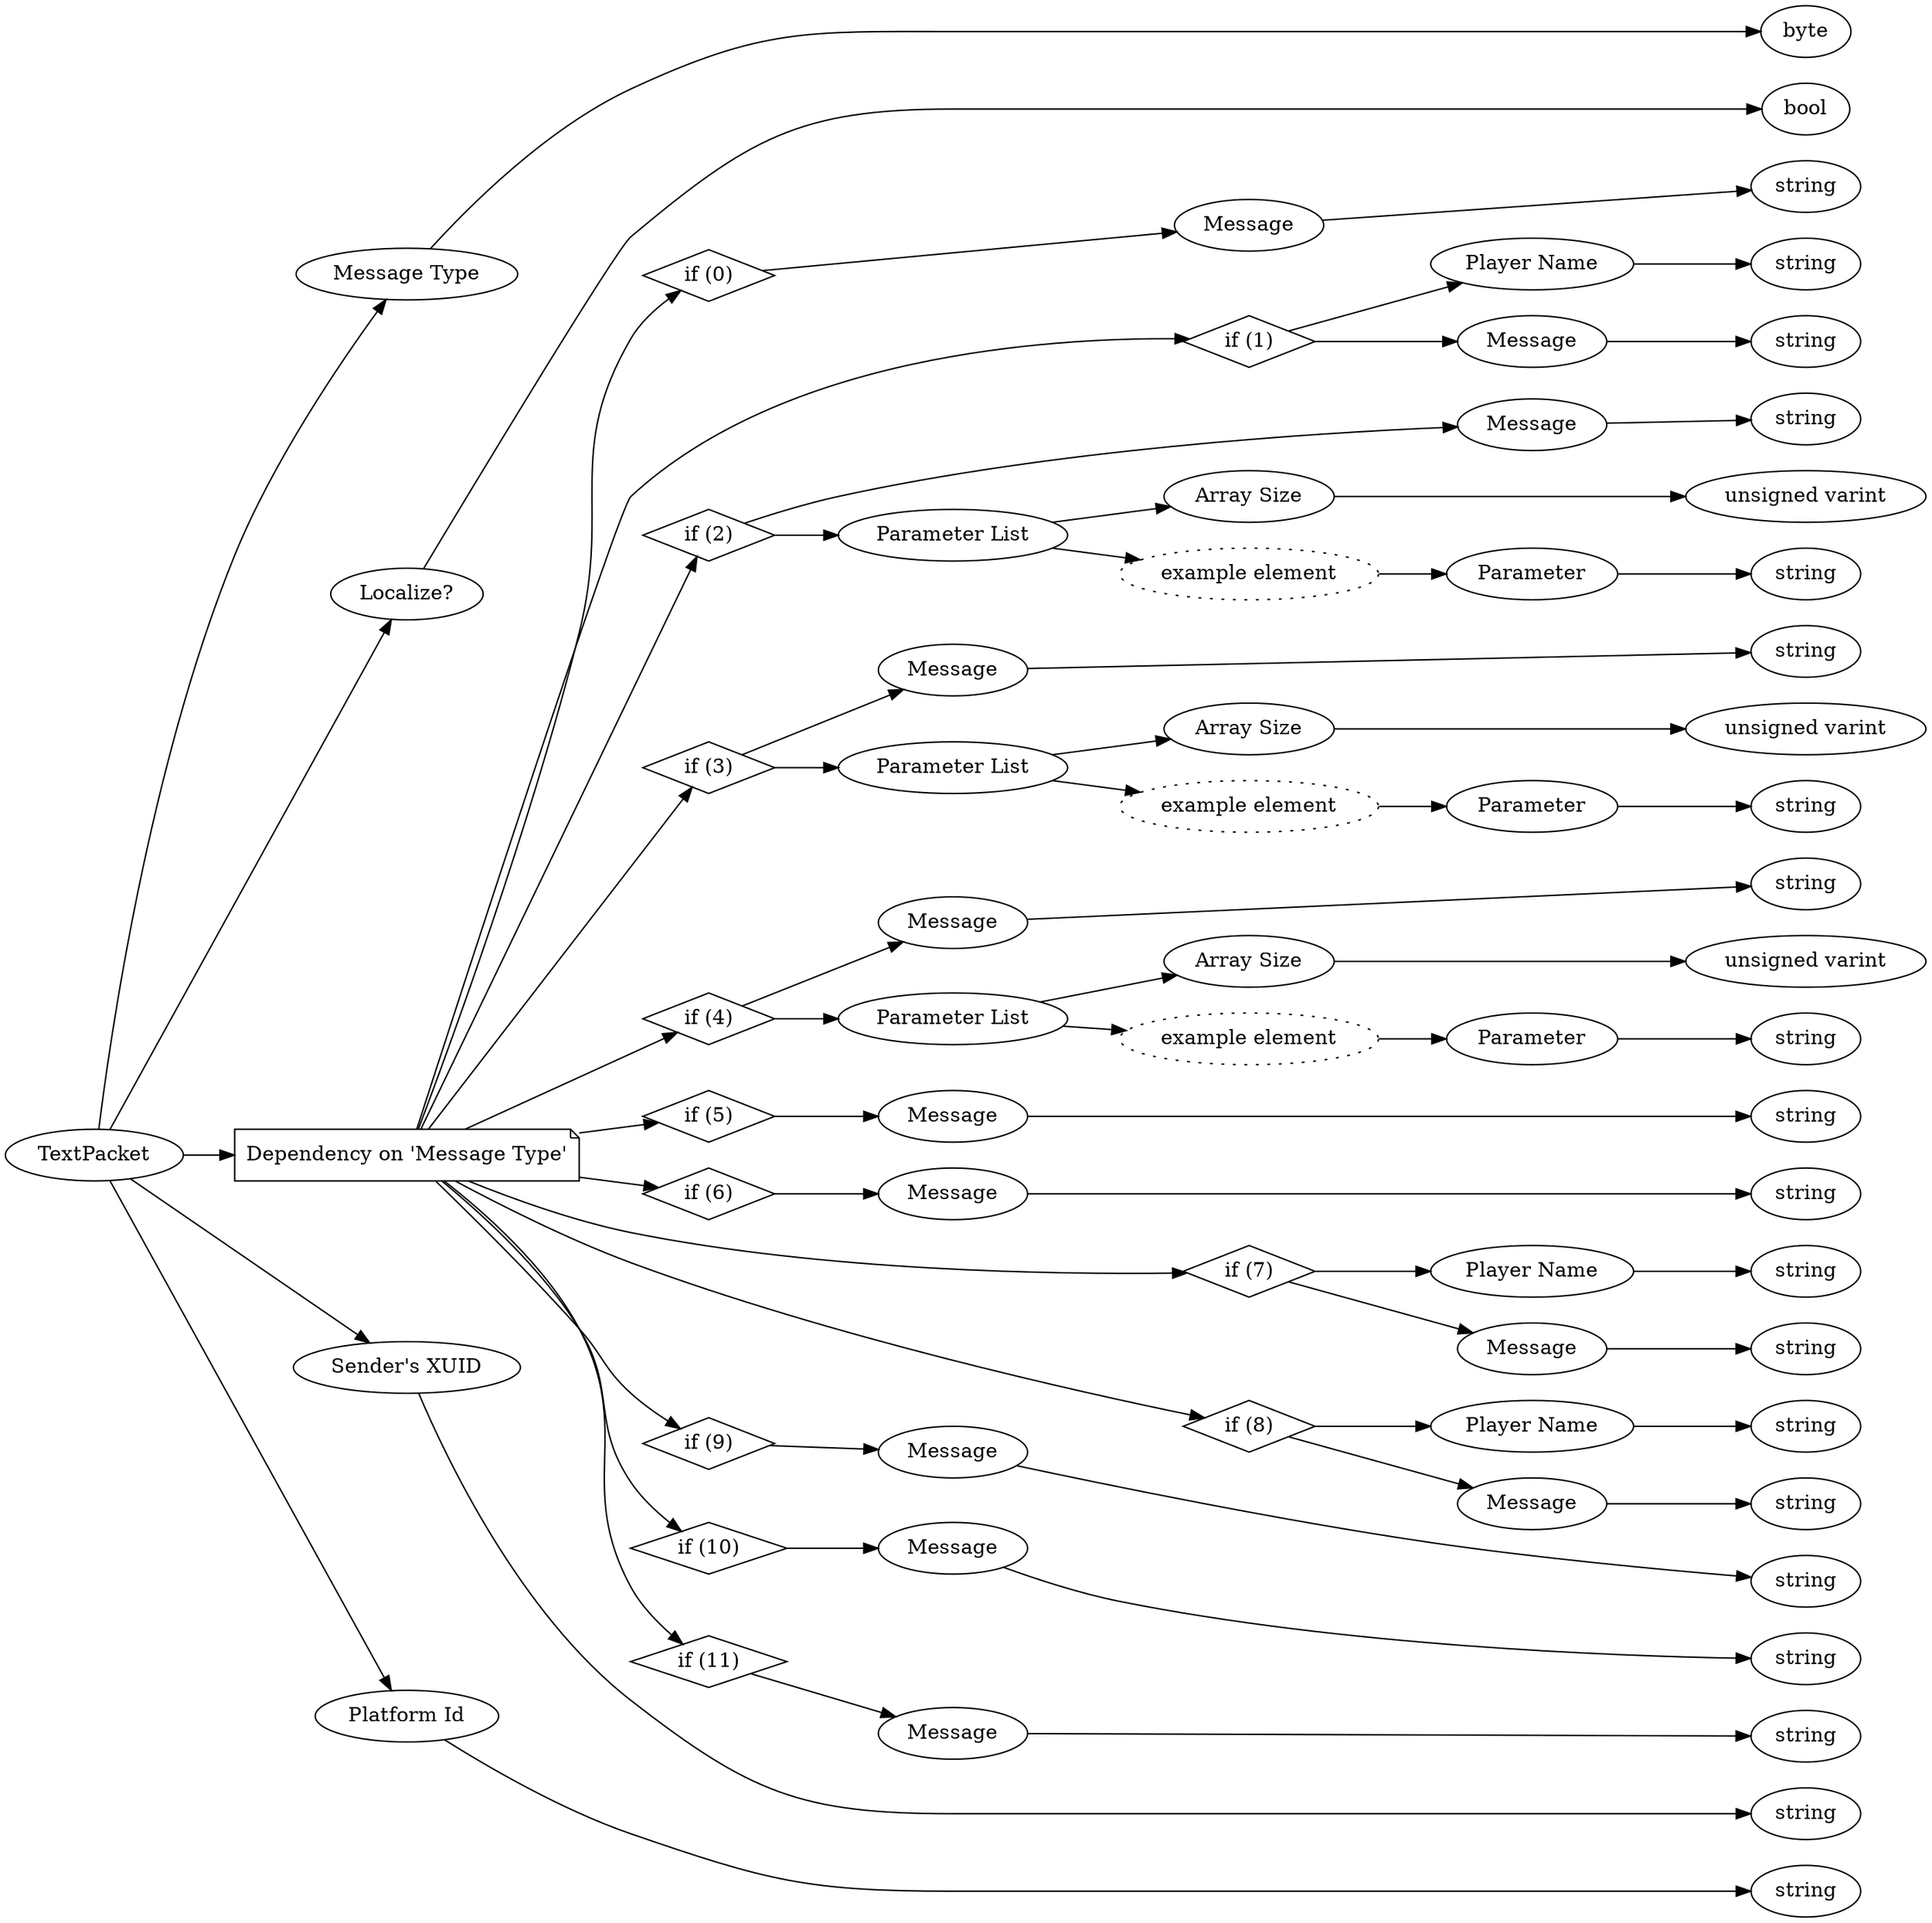 digraph "TextPacket" {
rankdir = LR
0
0 -> 1
1 -> 2
0 -> 3
3 -> 4
0 -> 5
5 -> 6
6 -> 7
7 -> 8
5 -> 9
9 -> 10
10 -> 11
9 -> 12
12 -> 13
5 -> 14
14 -> 15
15 -> 16
14 -> 17
17 -> 18
18 -> 19
17 -> 20
20 -> 21
21 -> 22
5 -> 23
23 -> 24
24 -> 25
23 -> 26
26 -> 27
27 -> 28
26 -> 29
29 -> 30
30 -> 31
5 -> 32
32 -> 33
33 -> 34
32 -> 35
35 -> 36
36 -> 37
35 -> 38
38 -> 39
39 -> 40
5 -> 41
41 -> 42
42 -> 43
5 -> 44
44 -> 45
45 -> 46
5 -> 47
47 -> 48
48 -> 49
47 -> 50
50 -> 51
5 -> 52
52 -> 53
53 -> 54
52 -> 55
55 -> 56
5 -> 57
57 -> 58
58 -> 59
5 -> 60
60 -> 61
61 -> 62
5 -> 63
63 -> 64
64 -> 65
0 -> 66
66 -> 67
0 -> 68
68 -> 69

0 [label="TextPacket",comment="name: \"TextPacket\", typeName: \"\", id: 0, branchId: 9, recurseId: -1, attributes: 0, notes: \"\""];
1 [label="Message Type",comment="name: \"Message Type\", typeName: \"\", id: 1, branchId: 0, recurseId: -1, attributes: 0, notes: \"enumeration: TextPacketType\""];
2 [label="byte",comment="name: \"byte\", typeName: \"\", id: 2, branchId: 0, recurseId: -1, attributes: 512, notes: \"\""];
3 [label="Localize?",comment="name: \"Localize?\", typeName: \"\", id: 3, branchId: 0, recurseId: -1, attributes: 0, notes: \"\""];
4 [label="bool",comment="name: \"bool\", typeName: \"\", id: 4, branchId: 0, recurseId: -1, attributes: 512, notes: \"\""];
5 [label="Dependency on 'Message Type'",shape=note,comment="name: \"Dependency on 'Message Type'\", typeName: \"\", id: 5, branchId: 0, recurseId: -1, attributes: 2, notes: \"\""];
6 [label="if (0)",shape=diamond,comment="name: \"if (0)\", typeName: \"\", id: 6, branchId: 0, recurseId: -1, attributes: 4, notes: \"\""];
7 [label="Message",comment="name: \"Message\", typeName: \"\", id: 7, branchId: 0, recurseId: -1, attributes: 0, notes: \"\""];
8 [label="string",comment="name: \"string\", typeName: \"\", id: 8, branchId: 0, recurseId: -1, attributes: 512, notes: \"\""];
9 [label="if (1)",shape=diamond,comment="name: \"if (1)\", typeName: \"\", id: 9, branchId: 1, recurseId: -1, attributes: 4, notes: \"\""];
10 [label="Player Name",comment="name: \"Player Name\", typeName: \"\", id: 10, branchId: 0, recurseId: -1, attributes: 0, notes: \"\""];
11 [label="string",comment="name: \"string\", typeName: \"\", id: 11, branchId: 0, recurseId: -1, attributes: 512, notes: \"\""];
12 [label="Message",comment="name: \"Message\", typeName: \"\", id: 12, branchId: 0, recurseId: -1, attributes: 0, notes: \"\""];
13 [label="string",comment="name: \"string\", typeName: \"\", id: 13, branchId: 0, recurseId: -1, attributes: 512, notes: \"\""];
14 [label="if (2)",shape=diamond,comment="name: \"if (2)\", typeName: \"\", id: 14, branchId: 2, recurseId: -1, attributes: 4, notes: \"\""];
15 [label="Message",comment="name: \"Message\", typeName: \"\", id: 15, branchId: 0, recurseId: -1, attributes: 0, notes: \"\""];
16 [label="string",comment="name: \"string\", typeName: \"\", id: 16, branchId: 0, recurseId: -1, attributes: 512, notes: \"\""];
17 [label="Parameter List",comment="name: \"Parameter List\", typeName: \"\", id: 17, branchId: 0, recurseId: -1, attributes: 8, notes: \"\""];
18 [label="Array Size",comment="name: \"Array Size\", typeName: \"\", id: 18, branchId: 0, recurseId: -1, attributes: 0, notes: \"\""];
19 [label="unsigned varint",comment="name: \"unsigned varint\", typeName: \"\", id: 19, branchId: 0, recurseId: -1, attributes: 512, notes: \"\""];
20 [label="example element",style=dotted,comment="name: \"example element\", typeName: \"\", id: 20, branchId: 0, recurseId: -1, attributes: 16, notes: \"\""];
21 [label="Parameter",comment="name: \"Parameter\", typeName: \"\", id: 21, branchId: 0, recurseId: -1, attributes: 0, notes: \"\""];
22 [label="string",comment="name: \"string\", typeName: \"\", id: 22, branchId: 0, recurseId: -1, attributes: 512, notes: \"\""];
23 [label="if (3)",shape=diamond,comment="name: \"if (3)\", typeName: \"\", id: 23, branchId: 3, recurseId: -1, attributes: 4, notes: \"\""];
24 [label="Message",comment="name: \"Message\", typeName: \"\", id: 24, branchId: 0, recurseId: -1, attributes: 0, notes: \"\""];
25 [label="string",comment="name: \"string\", typeName: \"\", id: 25, branchId: 0, recurseId: -1, attributes: 512, notes: \"\""];
26 [label="Parameter List",comment="name: \"Parameter List\", typeName: \"\", id: 26, branchId: 0, recurseId: -1, attributes: 8, notes: \"\""];
27 [label="Array Size",comment="name: \"Array Size\", typeName: \"\", id: 27, branchId: 0, recurseId: -1, attributes: 0, notes: \"\""];
28 [label="unsigned varint",comment="name: \"unsigned varint\", typeName: \"\", id: 28, branchId: 0, recurseId: -1, attributes: 512, notes: \"\""];
29 [label="example element",style=dotted,comment="name: \"example element\", typeName: \"\", id: 29, branchId: 0, recurseId: -1, attributes: 16, notes: \"\""];
30 [label="Parameter",comment="name: \"Parameter\", typeName: \"\", id: 30, branchId: 0, recurseId: -1, attributes: 0, notes: \"\""];
31 [label="string",comment="name: \"string\", typeName: \"\", id: 31, branchId: 0, recurseId: -1, attributes: 512, notes: \"\""];
32 [label="if (4)",shape=diamond,comment="name: \"if (4)\", typeName: \"\", id: 32, branchId: 4, recurseId: -1, attributes: 4, notes: \"\""];
33 [label="Message",comment="name: \"Message\", typeName: \"\", id: 33, branchId: 0, recurseId: -1, attributes: 0, notes: \"\""];
34 [label="string",comment="name: \"string\", typeName: \"\", id: 34, branchId: 0, recurseId: -1, attributes: 512, notes: \"\""];
35 [label="Parameter List",comment="name: \"Parameter List\", typeName: \"\", id: 35, branchId: 0, recurseId: -1, attributes: 8, notes: \"\""];
36 [label="Array Size",comment="name: \"Array Size\", typeName: \"\", id: 36, branchId: 0, recurseId: -1, attributes: 0, notes: \"\""];
37 [label="unsigned varint",comment="name: \"unsigned varint\", typeName: \"\", id: 37, branchId: 0, recurseId: -1, attributes: 512, notes: \"\""];
38 [label="example element",style=dotted,comment="name: \"example element\", typeName: \"\", id: 38, branchId: 0, recurseId: -1, attributes: 16, notes: \"\""];
39 [label="Parameter",comment="name: \"Parameter\", typeName: \"\", id: 39, branchId: 0, recurseId: -1, attributes: 0, notes: \"\""];
40 [label="string",comment="name: \"string\", typeName: \"\", id: 40, branchId: 0, recurseId: -1, attributes: 512, notes: \"\""];
41 [label="if (5)",shape=diamond,comment="name: \"if (5)\", typeName: \"\", id: 41, branchId: 5, recurseId: -1, attributes: 4, notes: \"\""];
42 [label="Message",comment="name: \"Message\", typeName: \"\", id: 42, branchId: 0, recurseId: -1, attributes: 0, notes: \"\""];
43 [label="string",comment="name: \"string\", typeName: \"\", id: 43, branchId: 0, recurseId: -1, attributes: 512, notes: \"\""];
44 [label="if (6)",shape=diamond,comment="name: \"if (6)\", typeName: \"\", id: 44, branchId: 6, recurseId: -1, attributes: 4, notes: \"\""];
45 [label="Message",comment="name: \"Message\", typeName: \"\", id: 45, branchId: 0, recurseId: -1, attributes: 0, notes: \"\""];
46 [label="string",comment="name: \"string\", typeName: \"\", id: 46, branchId: 0, recurseId: -1, attributes: 512, notes: \"\""];
47 [label="if (7)",shape=diamond,comment="name: \"if (7)\", typeName: \"\", id: 47, branchId: 7, recurseId: -1, attributes: 4, notes: \"\""];
48 [label="Player Name",comment="name: \"Player Name\", typeName: \"\", id: 48, branchId: 0, recurseId: -1, attributes: 0, notes: \"\""];
49 [label="string",comment="name: \"string\", typeName: \"\", id: 49, branchId: 0, recurseId: -1, attributes: 512, notes: \"\""];
50 [label="Message",comment="name: \"Message\", typeName: \"\", id: 50, branchId: 0, recurseId: -1, attributes: 0, notes: \"\""];
51 [label="string",comment="name: \"string\", typeName: \"\", id: 51, branchId: 0, recurseId: -1, attributes: 512, notes: \"\""];
52 [label="if (8)",shape=diamond,comment="name: \"if (8)\", typeName: \"\", id: 52, branchId: 8, recurseId: -1, attributes: 4, notes: \"\""];
53 [label="Player Name",comment="name: \"Player Name\", typeName: \"\", id: 53, branchId: 0, recurseId: -1, attributes: 0, notes: \"\""];
54 [label="string",comment="name: \"string\", typeName: \"\", id: 54, branchId: 0, recurseId: -1, attributes: 512, notes: \"\""];
55 [label="Message",comment="name: \"Message\", typeName: \"\", id: 55, branchId: 0, recurseId: -1, attributes: 0, notes: \"\""];
56 [label="string",comment="name: \"string\", typeName: \"\", id: 56, branchId: 0, recurseId: -1, attributes: 512, notes: \"\""];
57 [label="if (9)",shape=diamond,comment="name: \"if (9)\", typeName: \"\", id: 57, branchId: 9, recurseId: -1, attributes: 4, notes: \"\""];
58 [label="Message",comment="name: \"Message\", typeName: \"\", id: 58, branchId: 0, recurseId: -1, attributes: 0, notes: \"\""];
59 [label="string",comment="name: \"string\", typeName: \"\", id: 59, branchId: 0, recurseId: -1, attributes: 512, notes: \"\""];
60 [label="if (10)",shape=diamond,comment="name: \"if (10)\", typeName: \"\", id: 60, branchId: 10, recurseId: -1, attributes: 4, notes: \"\""];
61 [label="Message",comment="name: \"Message\", typeName: \"\", id: 61, branchId: 0, recurseId: -1, attributes: 0, notes: \"\""];
62 [label="string",comment="name: \"string\", typeName: \"\", id: 62, branchId: 0, recurseId: -1, attributes: 512, notes: \"\""];
63 [label="if (11)",shape=diamond,comment="name: \"if (11)\", typeName: \"\", id: 63, branchId: 11, recurseId: -1, attributes: 4, notes: \"\""];
64 [label="Message",comment="name: \"Message\", typeName: \"\", id: 64, branchId: 0, recurseId: -1, attributes: 0, notes: \"\""];
65 [label="string",comment="name: \"string\", typeName: \"\", id: 65, branchId: 0, recurseId: -1, attributes: 512, notes: \"\""];
66 [label="Sender's XUID",comment="name: \"Sender's XUID\", typeName: \"\", id: 66, branchId: 0, recurseId: -1, attributes: 0, notes: \"\""];
67 [label="string",comment="name: \"string\", typeName: \"\", id: 67, branchId: 0, recurseId: -1, attributes: 512, notes: \"\""];
68 [label="Platform Id",comment="name: \"Platform Id\", typeName: \"\", id: 68, branchId: 0, recurseId: -1, attributes: 0, notes: \"\""];
69 [label="string",comment="name: \"string\", typeName: \"\", id: 69, branchId: 0, recurseId: -1, attributes: 512, notes: \"\""];
{ rank = max;2;4;8;11;13;16;19;22;25;28;31;34;37;40;43;46;49;51;54;56;59;62;65;67;69}

}
